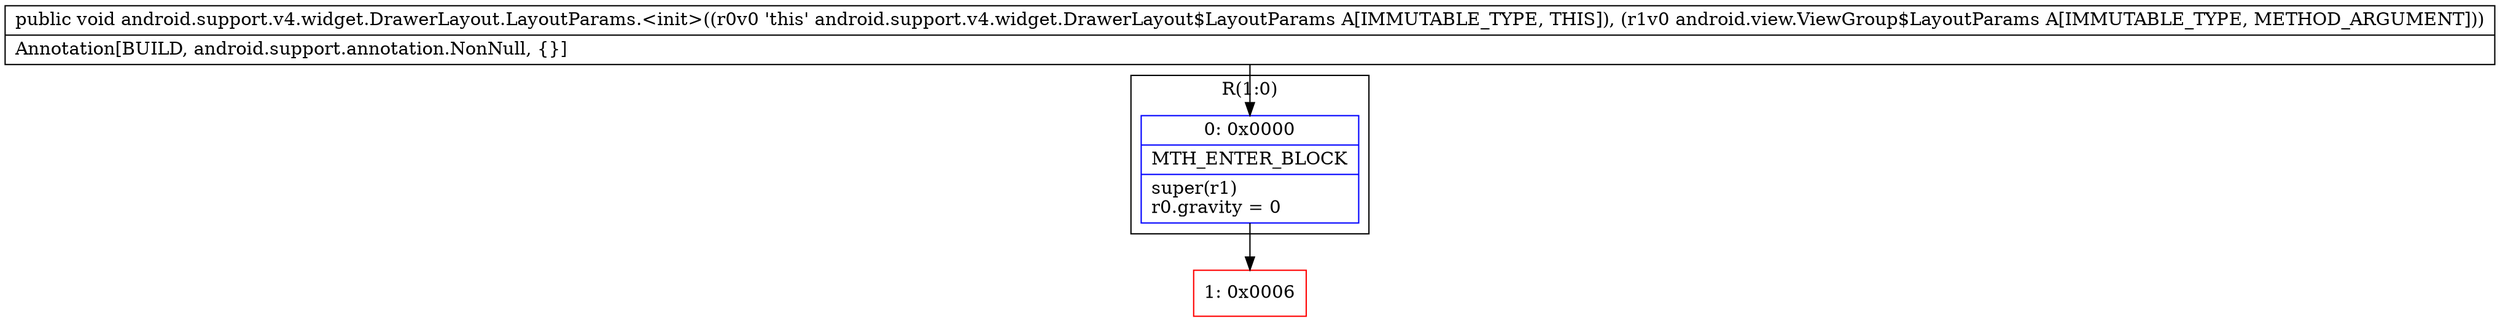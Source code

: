 digraph "CFG forandroid.support.v4.widget.DrawerLayout.LayoutParams.\<init\>(Landroid\/view\/ViewGroup$LayoutParams;)V" {
subgraph cluster_Region_578442547 {
label = "R(1:0)";
node [shape=record,color=blue];
Node_0 [shape=record,label="{0\:\ 0x0000|MTH_ENTER_BLOCK\l|super(r1)\lr0.gravity = 0\l}"];
}
Node_1 [shape=record,color=red,label="{1\:\ 0x0006}"];
MethodNode[shape=record,label="{public void android.support.v4.widget.DrawerLayout.LayoutParams.\<init\>((r0v0 'this' android.support.v4.widget.DrawerLayout$LayoutParams A[IMMUTABLE_TYPE, THIS]), (r1v0 android.view.ViewGroup$LayoutParams A[IMMUTABLE_TYPE, METHOD_ARGUMENT]))  | Annotation[BUILD, android.support.annotation.NonNull, \{\}]\l}"];
MethodNode -> Node_0;
Node_0 -> Node_1;
}

